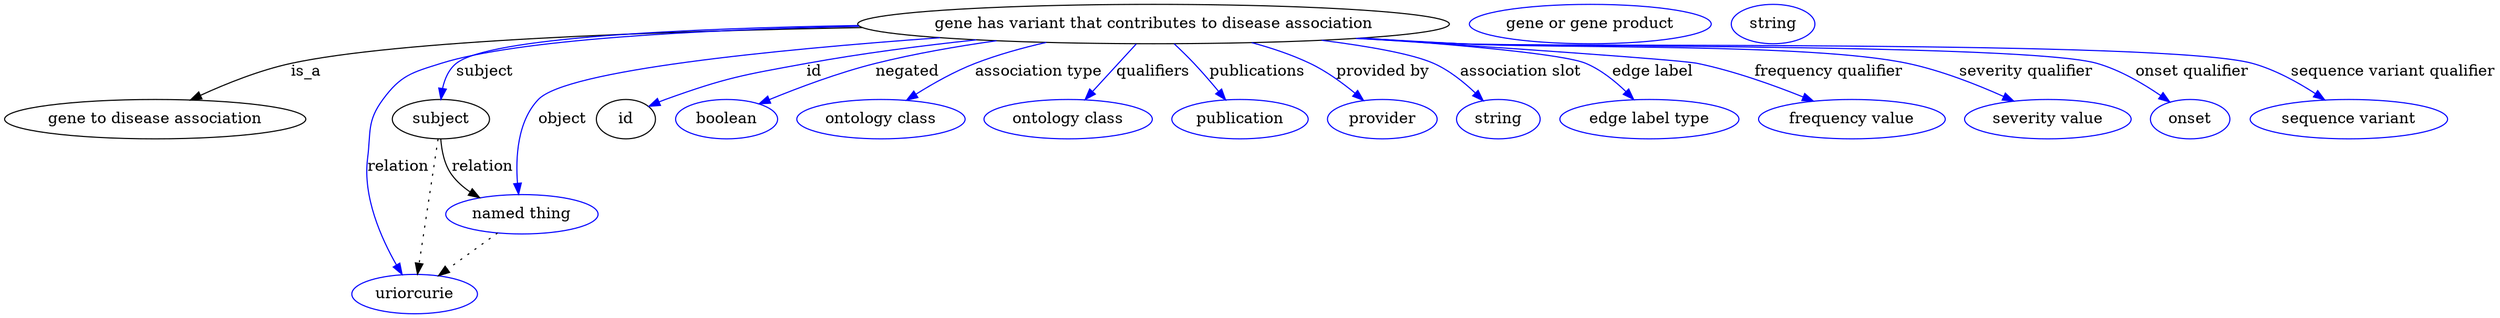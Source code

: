 digraph {
	graph [bb="0,0,1854.9,283"];
	node [label="\N"];
	"gene has variant that contributes to disease association"	 [height=0.5,
		label="gene has variant that contributes to disease association",
		pos="872.94,265",
		width=5.6689];
	"gene to disease association"	 [height=0.5,
		pos="105.94,178",
		width=2.9428];
	"gene has variant that contributes to disease association" -> "gene to disease association"	 [label=is_a,
		lp="214.94,221.5",
		pos="e,132.12,195.56 681.05,258.81 499.71,252.3 248.89,241.29 203.94,229 181.88,222.97 159.12,211.5 141.08,200.96"];
	subject	 [height=0.5,
		pos="314.94,178",
		width=0.99297];
	"gene has variant that contributes to disease association" -> subject	 [color=blue,
		label=subject,
		lp="353.44,221.5",
		pos="e,316.76,196.05 671.46,262 529.92,258.14 361.15,249.28 333.94,229 326.45,223.42 321.92,214.55 319.17,205.76",
		style=solid];
	relation	 [color=blue,
		height=0.5,
		label=uriorcurie,
		pos="296.94,18",
		width=1.2638];
	"gene has variant that contributes to disease association" -> relation	 [color=blue,
		label=relation,
		lp="284.94,134.5",
		pos="e,289.65,36.137 686.08,257.68 539.01,251.11 353.29,240.72 318.94,229 294.09,220.52 283.54,218.46 269.94,196 254,169.67 259.43,157.45 \
263.94,127 268.14,98.634 278.17,67.424 286.08,45.697",
		style=solid];
	object	 [color=blue,
		height=0.5,
		label="named thing",
		pos="379.94,91",
		width=1.5346];
	"gene has variant that contributes to disease association" -> object	 [color=blue,
		label=object,
		lp="412.94,178",
		pos="e,377.01,109.26 723.94,252.68 592.57,240.33 418.55,219.79 395.94,196 376.77,175.83 374.64,142.96 376.12,119.37",
		style=solid];
	id	 [height=0.5,
		pos="465.94,178",
		width=0.75];
	"gene has variant that contributes to disease association" -> id	 [color=blue,
		label=id,
		lp="606.44,221.5",
		pos="e,486.97,189.31 733.8,251.83 662.65,241.95 575.74,224.95 501.94,196 500.09,195.27 498.2,194.48 496.31,193.66",
		style=solid];
	negated	 [color=blue,
		height=0.5,
		label=boolean,
		pos="548.94,178",
		width=1.0652];
	"gene has variant that contributes to disease association" -> negated	 [color=blue,
		label=negated,
		lp="692.44,221.5",
		pos="e,575.46,191.08 762.63,249.85 732.58,244.51 700.24,237.62 670.94,229 641.13,220.23 608.74,206.48 584.83,195.46",
		style=solid];
	"association type"	 [color=blue,
		height=0.5,
		label="ontology class",
		pos="666.94,178",
		width=1.7151];
	"gene has variant that contributes to disease association" -> "association type"	 [color=blue,
		label="association type",
		lp="788.94,221.5",
		pos="e,688.75,194.87 798.47,248.19 780.56,243.02 761.75,236.64 744.94,229 728.23,221.4 711.01,210.52 697.02,200.76",
		style=solid];
	qualifiers	 [color=blue,
		height=0.5,
		label="ontology class",
		pos="807.94,178",
		width=1.7151];
	"gene has variant that contributes to disease association" -> qualifiers	 [color=blue,
		label=qualifiers,
		lp="870.94,221.5",
		pos="e,821.17,195.71 859.47,246.97 850.17,234.53 837.66,217.78 827.3,203.91",
		style=solid];
	publications	 [color=blue,
		height=0.5,
		label=publication,
		pos="937.94,178",
		width=1.3902];
	"gene has variant that contributes to disease association" -> publications	 [color=blue,
		label=publications,
		lp="945.44,221.5",
		pos="e,925.41,195.57 887.3,246.78 891.72,241.11 896.57,234.82 900.94,229 907.02,220.91 913.54,212 919.39,203.93",
		style=solid];
	"provided by"	 [color=blue,
		height=0.5,
		label=provider,
		pos="1045.9,178",
		width=1.1193];
	"gene has variant that contributes to disease association" -> "provided by"	 [color=blue,
		label="provided by",
		lp="1038.9,221.5",
		pos="e,1029,194.6 938.56,247.86 953.58,242.76 969.17,236.49 982.94,229 996.67,221.53 1010.3,210.94 1021.4,201.35",
		style=solid];
	"association slot"	 [color=blue,
		height=0.5,
		label=string,
		pos="1134.9,178",
		width=0.84854];
	"gene has variant that contributes to disease association" -> "association slot"	 [color=blue,
		label="association slot",
		lp="1141.9,221.5",
		pos="e,1120.6,194.42 987.32,250.06 1024.1,244.12 1059.5,236.82 1075.9,229 1089.8,222.42 1102.9,211.69 1113.3,201.77",
		style=solid];
	"edge label"	 [color=blue,
		height=0.5,
		label="edge label type",
		pos="1247.9,178",
		width=1.7873];
	"gene has variant that contributes to disease association" -> "edge label"	 [color=blue,
		label="edge label",
		lp="1239.9,221.5",
		pos="e,1232.5,195.73 1017.9,252.3 1092.7,245.04 1171.7,236.02 1187.9,229 1201.7,223.02 1214.7,212.77 1225.1,203.01",
		style=solid];
	"frequency qualifier"	 [color=blue,
		height=0.5,
		label="frequency value",
		pos="1397.9,178",
		width=1.8776];
	"gene has variant that contributes to disease association" -> "frequency qualifier"	 [color=blue,
		label="frequency qualifier",
		lp="1370.9,221.5",
		pos="e,1366.2,193.91 1018.5,252.36 1129.9,242.61 1265.6,230.53 1271.9,229 1301.3,221.9 1332.8,209.15 1357,198.17",
		style=solid];
	"severity qualifier"	 [color=blue,
		height=0.5,
		label="severity value",
		pos="1542.9,178",
		width=1.661];
	"gene has variant that contributes to disease association" -> "severity qualifier"	 [color=blue,
		label="severity qualifier",
		lp="1516.4,221.5",
		pos="e,1514.4,194.04 1017,252.21 1040,250.34 1063.6,248.53 1085.9,247 1161.6,241.8 1353.1,246.56 1426.9,229 1454.3,222.5 1483.2,209.78 \
1505.4,198.68",
		style=solid];
	"onset qualifier"	 [color=blue,
		height=0.5,
		label=onset,
		pos="1649.9,178",
		width=0.81243];
	"gene has variant that contributes to disease association" -> "onset qualifier"	 [color=blue,
		label="onset qualifier",
		lp="1638.4,221.5",
		pos="e,1632.5,192.48 1014.9,252.07 1038.6,250.18 1063,248.4 1085.9,247 1139.3,243.75 1515.8,244.51 1566.9,229 1587.8,222.67 1608.8,209.75 \
1624.4,198.51",
		style=solid];
	"sequence variant qualifier"	 [color=blue,
		height=0.5,
		label="sequence variant",
		pos="1766.9,178",
		width=1.9318];
	"gene has variant that contributes to disease association" -> "sequence variant qualifier"	 [color=blue,
		label="sequence variant qualifier",
		lp="1784.4,221.5",
		pos="e,1745.3,195.24 1014.1,251.99 1038,250.09 1062.7,248.33 1085.9,247 1152.1,243.21 1618.4,247.65 1681.9,229 1701.7,223.2 1721.6,211.65 \
1737.2,201.02",
		style=solid];
	subject -> relation	 [pos="e,298.99,36.223 312.91,159.96 309.8,132.35 303.85,79.375 300.15,46.525",
		style=dotted];
	subject -> object	 [label=relation,
		lp="351.94,134.5",
		pos="e,352.33,106.67 317.76,159.75 320.03,149.41 324.03,136.66 330.94,127 334.65,121.82 339.33,117.07 344.32,112.85"];
	"gene has variant that contributes to disease association_subject"	 [color=blue,
		height=0.5,
		label="gene or gene product",
		pos="1179.9,265",
		width=2.3651];
	object -> relation	 [pos="e,315.8,34.588 360.69,74.069 349.61,64.326 335.53,51.941 323.42,41.291",
		style=dotted];
	association_id	 [color=blue,
		height=0.5,
		label=string,
		pos="1313.9,265",
		width=0.84854];
}

